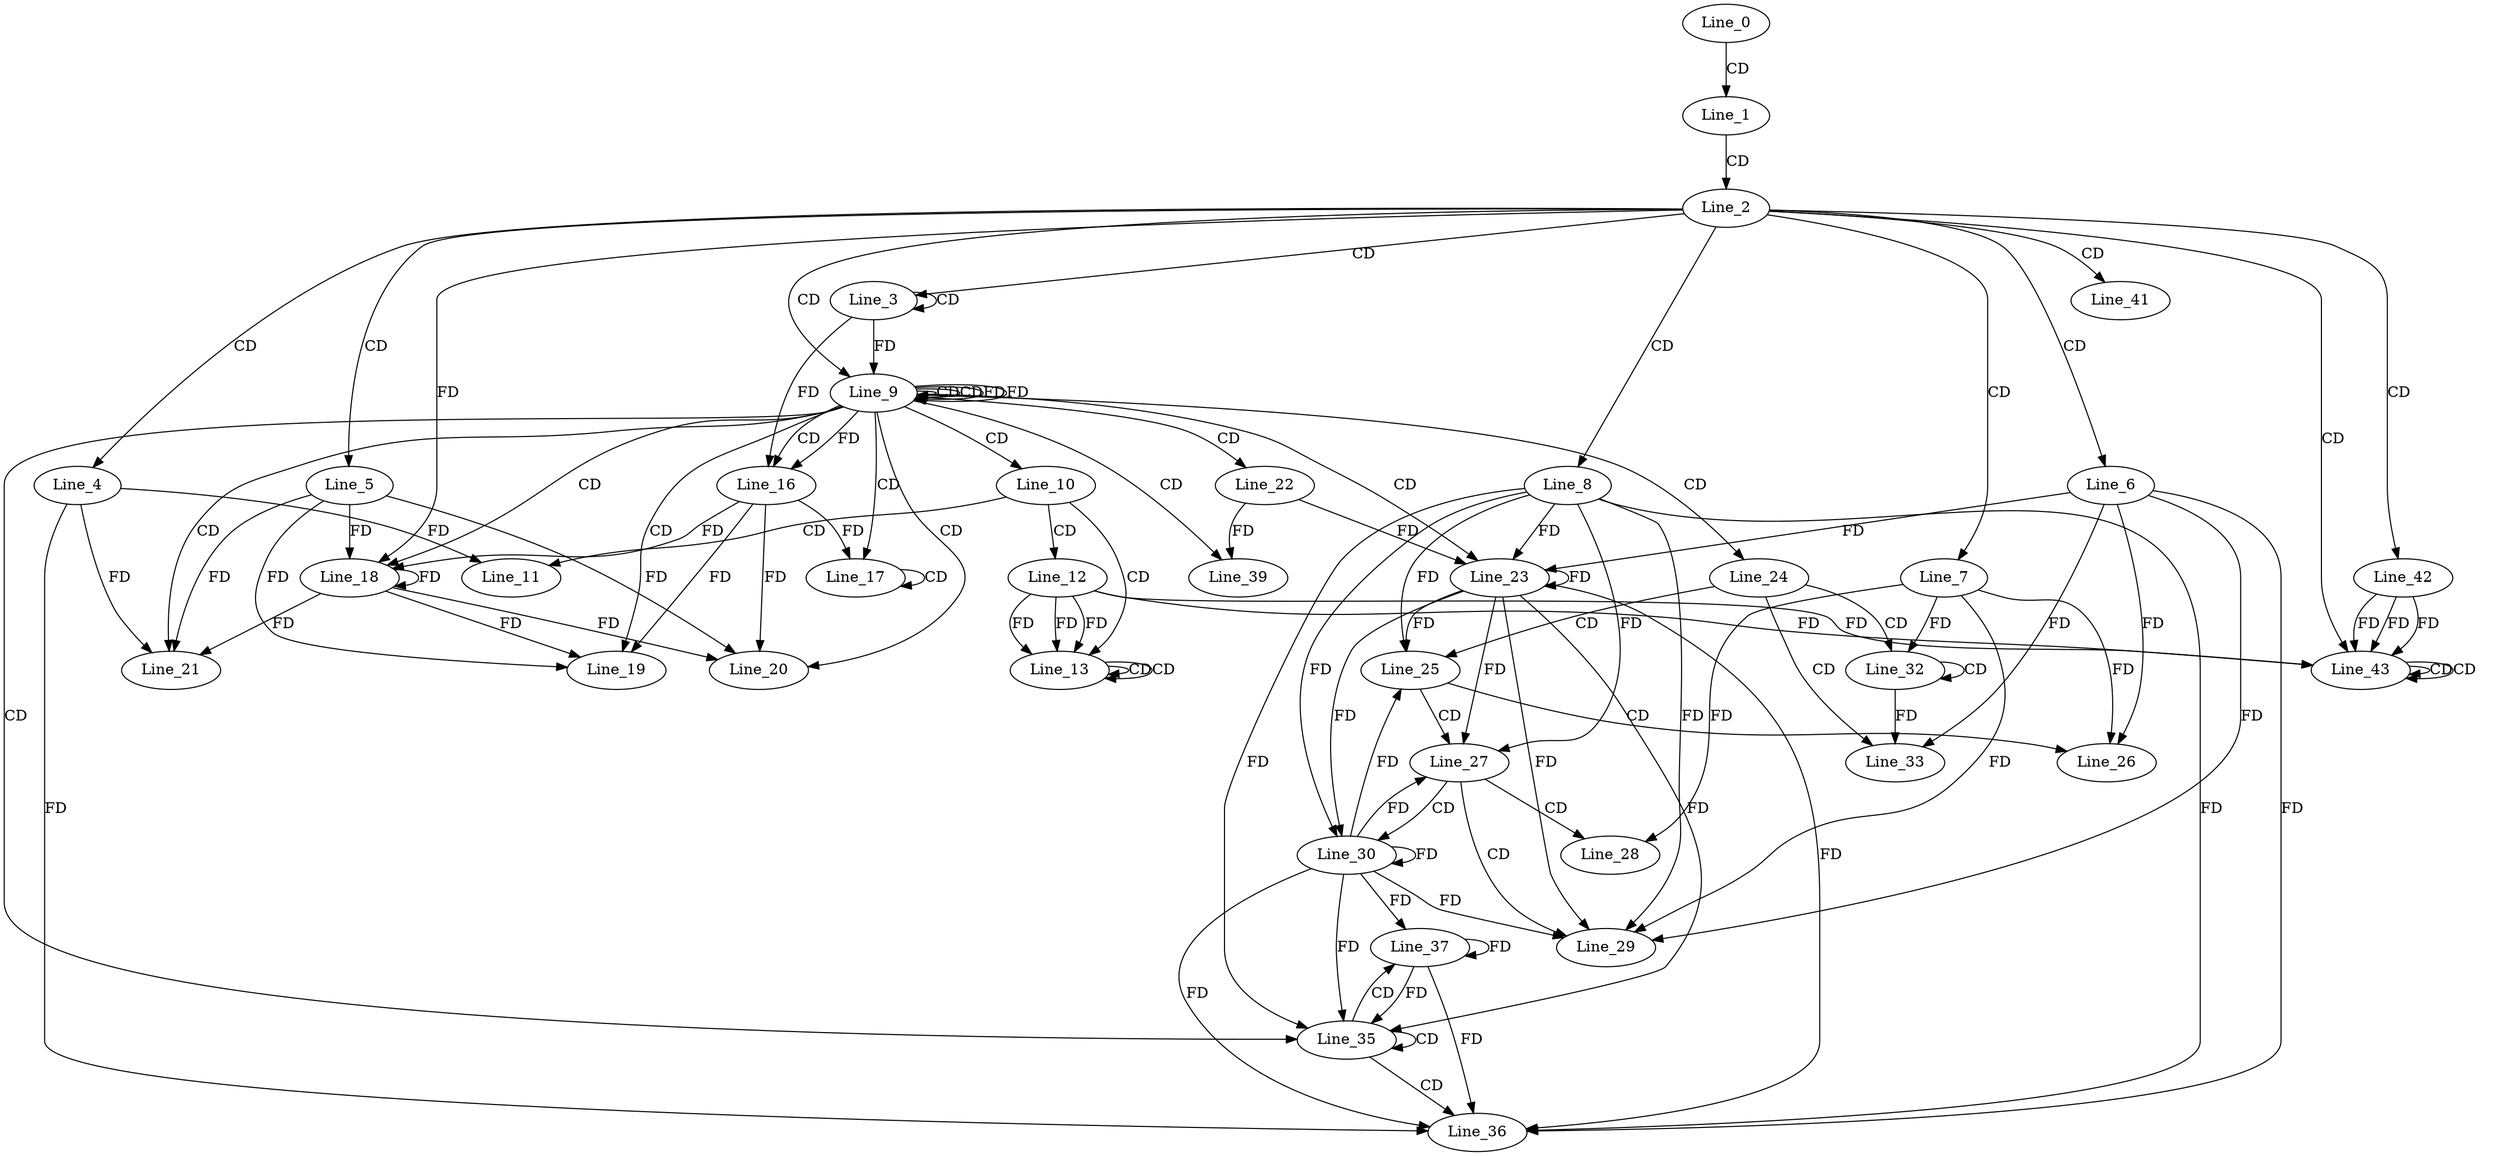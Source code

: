 digraph G {
  Line_0;
  Line_1;
  Line_2;
  Line_3;
  Line_3;
  Line_4;
  Line_5;
  Line_6;
  Line_7;
  Line_8;
  Line_9;
  Line_9;
  Line_9;
  Line_9;
  Line_10;
  Line_11;
  Line_12;
  Line_13;
  Line_13;
  Line_13;
  Line_16;
  Line_16;
  Line_17;
  Line_17;
  Line_17;
  Line_18;
  Line_18;
  Line_19;
  Line_19;
  Line_20;
  Line_20;
  Line_21;
  Line_22;
  Line_23;
  Line_23;
  Line_24;
  Line_25;
  Line_26;
  Line_27;
  Line_28;
  Line_29;
  Line_30;
  Line_32;
  Line_32;
  Line_33;
  Line_35;
  Line_36;
  Line_37;
  Line_37;
  Line_39;
  Line_41;
  Line_42;
  Line_43;
  Line_43;
  Line_43;
  Line_0 -> Line_1 [ label="CD" ];
  Line_1 -> Line_2 [ label="CD" ];
  Line_2 -> Line_3 [ label="CD" ];
  Line_3 -> Line_3 [ label="CD" ];
  Line_2 -> Line_4 [ label="CD" ];
  Line_2 -> Line_5 [ label="CD" ];
  Line_2 -> Line_6 [ label="CD" ];
  Line_2 -> Line_7 [ label="CD" ];
  Line_2 -> Line_8 [ label="CD" ];
  Line_2 -> Line_9 [ label="CD" ];
  Line_9 -> Line_9 [ label="CD" ];
  Line_9 -> Line_9 [ label="CD" ];
  Line_3 -> Line_9 [ label="FD" ];
  Line_9 -> Line_9 [ label="FD" ];
  Line_9 -> Line_10 [ label="CD" ];
  Line_10 -> Line_11 [ label="CD" ];
  Line_4 -> Line_11 [ label="FD" ];
  Line_10 -> Line_12 [ label="CD" ];
  Line_10 -> Line_13 [ label="CD" ];
  Line_12 -> Line_13 [ label="FD" ];
  Line_13 -> Line_13 [ label="CD" ];
  Line_12 -> Line_13 [ label="FD" ];
  Line_13 -> Line_13 [ label="CD" ];
  Line_12 -> Line_13 [ label="FD" ];
  Line_9 -> Line_16 [ label="CD" ];
  Line_3 -> Line_16 [ label="FD" ];
  Line_9 -> Line_16 [ label="FD" ];
  Line_9 -> Line_17 [ label="CD" ];
  Line_17 -> Line_17 [ label="CD" ];
  Line_16 -> Line_17 [ label="FD" ];
  Line_9 -> Line_18 [ label="CD" ];
  Line_18 -> Line_18 [ label="FD" ];
  Line_5 -> Line_18 [ label="FD" ];
  Line_2 -> Line_18 [ label="FD" ];
  Line_16 -> Line_18 [ label="FD" ];
  Line_9 -> Line_19 [ label="CD" ];
  Line_18 -> Line_19 [ label="FD" ];
  Line_5 -> Line_19 [ label="FD" ];
  Line_16 -> Line_19 [ label="FD" ];
  Line_9 -> Line_20 [ label="CD" ];
  Line_18 -> Line_20 [ label="FD" ];
  Line_5 -> Line_20 [ label="FD" ];
  Line_16 -> Line_20 [ label="FD" ];
  Line_9 -> Line_21 [ label="CD" ];
  Line_4 -> Line_21 [ label="FD" ];
  Line_18 -> Line_21 [ label="FD" ];
  Line_5 -> Line_21 [ label="FD" ];
  Line_9 -> Line_22 [ label="CD" ];
  Line_9 -> Line_23 [ label="CD" ];
  Line_23 -> Line_23 [ label="FD" ];
  Line_8 -> Line_23 [ label="FD" ];
  Line_22 -> Line_23 [ label="FD" ];
  Line_6 -> Line_23 [ label="FD" ];
  Line_9 -> Line_24 [ label="CD" ];
  Line_24 -> Line_25 [ label="CD" ];
  Line_23 -> Line_25 [ label="FD" ];
  Line_8 -> Line_25 [ label="FD" ];
  Line_25 -> Line_26 [ label="CD" ];
  Line_6 -> Line_26 [ label="FD" ];
  Line_7 -> Line_26 [ label="FD" ];
  Line_25 -> Line_27 [ label="CD" ];
  Line_23 -> Line_27 [ label="FD" ];
  Line_8 -> Line_27 [ label="FD" ];
  Line_27 -> Line_28 [ label="CD" ];
  Line_7 -> Line_28 [ label="FD" ];
  Line_27 -> Line_29 [ label="CD" ];
  Line_6 -> Line_29 [ label="FD" ];
  Line_7 -> Line_29 [ label="FD" ];
  Line_23 -> Line_29 [ label="FD" ];
  Line_8 -> Line_29 [ label="FD" ];
  Line_27 -> Line_30 [ label="CD" ];
  Line_23 -> Line_30 [ label="FD" ];
  Line_30 -> Line_30 [ label="FD" ];
  Line_8 -> Line_30 [ label="FD" ];
  Line_24 -> Line_32 [ label="CD" ];
  Line_32 -> Line_32 [ label="CD" ];
  Line_7 -> Line_32 [ label="FD" ];
  Line_24 -> Line_33 [ label="CD" ];
  Line_32 -> Line_33 [ label="FD" ];
  Line_6 -> Line_33 [ label="FD" ];
  Line_9 -> Line_35 [ label="CD" ];
  Line_35 -> Line_35 [ label="CD" ];
  Line_23 -> Line_35 [ label="FD" ];
  Line_30 -> Line_35 [ label="FD" ];
  Line_8 -> Line_35 [ label="FD" ];
  Line_35 -> Line_36 [ label="CD" ];
  Line_4 -> Line_36 [ label="FD" ];
  Line_6 -> Line_36 [ label="FD" ];
  Line_23 -> Line_36 [ label="FD" ];
  Line_30 -> Line_36 [ label="FD" ];
  Line_8 -> Line_36 [ label="FD" ];
  Line_35 -> Line_37 [ label="CD" ];
  Line_37 -> Line_37 [ label="FD" ];
  Line_30 -> Line_37 [ label="FD" ];
  Line_9 -> Line_39 [ label="CD" ];
  Line_22 -> Line_39 [ label="FD" ];
  Line_2 -> Line_41 [ label="CD" ];
  Line_2 -> Line_42 [ label="CD" ];
  Line_2 -> Line_43 [ label="CD" ];
  Line_42 -> Line_43 [ label="FD" ];
  Line_43 -> Line_43 [ label="CD" ];
  Line_12 -> Line_43 [ label="FD" ];
  Line_42 -> Line_43 [ label="FD" ];
  Line_43 -> Line_43 [ label="CD" ];
  Line_12 -> Line_43 [ label="FD" ];
  Line_42 -> Line_43 [ label="FD" ];
  Line_9 -> Line_9 [ label="FD" ];
  Line_30 -> Line_25 [ label="FD" ];
  Line_30 -> Line_27 [ label="FD" ];
  Line_30 -> Line_29 [ label="FD" ];
  Line_37 -> Line_35 [ label="FD" ];
  Line_37 -> Line_36 [ label="FD" ];
}
